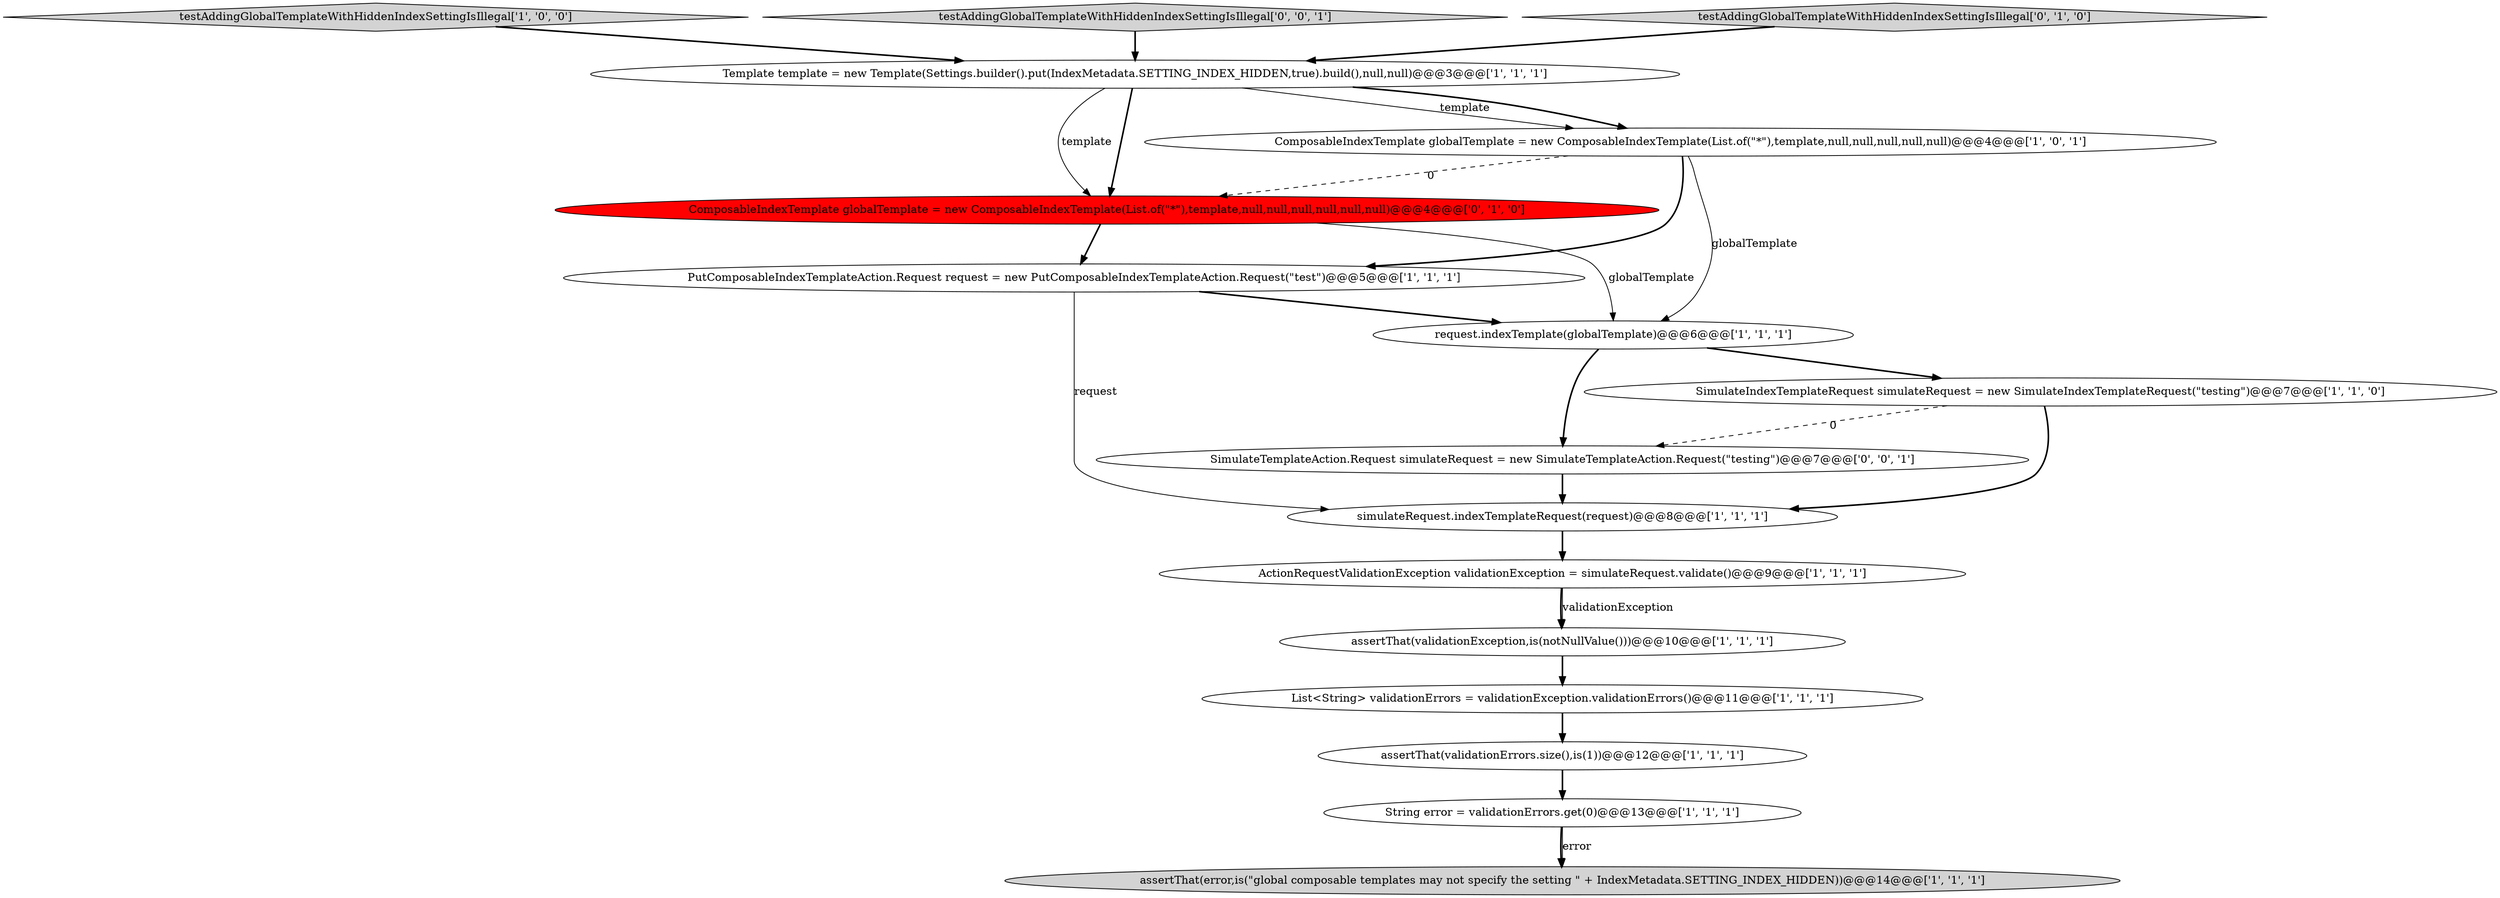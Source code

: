 digraph {
0 [style = filled, label = "SimulateIndexTemplateRequest simulateRequest = new SimulateIndexTemplateRequest(\"testing\")@@@7@@@['1', '1', '0']", fillcolor = white, shape = ellipse image = "AAA0AAABBB1BBB"];
12 [style = filled, label = "assertThat(error,is(\"global composable templates may not specify the setting \" + IndexMetadata.SETTING_INDEX_HIDDEN))@@@14@@@['1', '1', '1']", fillcolor = lightgray, shape = ellipse image = "AAA0AAABBB1BBB"];
3 [style = filled, label = "Template template = new Template(Settings.builder().put(IndexMetadata.SETTING_INDEX_HIDDEN,true).build(),null,null)@@@3@@@['1', '1', '1']", fillcolor = white, shape = ellipse image = "AAA0AAABBB1BBB"];
5 [style = filled, label = "ComposableIndexTemplate globalTemplate = new ComposableIndexTemplate(List.of(\"*\"),template,null,null,null,null,null)@@@4@@@['1', '0', '1']", fillcolor = white, shape = ellipse image = "AAA0AAABBB1BBB"];
15 [style = filled, label = "SimulateTemplateAction.Request simulateRequest = new SimulateTemplateAction.Request(\"testing\")@@@7@@@['0', '0', '1']", fillcolor = white, shape = ellipse image = "AAA0AAABBB3BBB"];
1 [style = filled, label = "testAddingGlobalTemplateWithHiddenIndexSettingIsIllegal['1', '0', '0']", fillcolor = lightgray, shape = diamond image = "AAA0AAABBB1BBB"];
11 [style = filled, label = "List<String> validationErrors = validationException.validationErrors()@@@11@@@['1', '1', '1']", fillcolor = white, shape = ellipse image = "AAA0AAABBB1BBB"];
13 [style = filled, label = "ComposableIndexTemplate globalTemplate = new ComposableIndexTemplate(List.of(\"*\"),template,null,null,null,null,null,null)@@@4@@@['0', '1', '0']", fillcolor = red, shape = ellipse image = "AAA1AAABBB2BBB"];
16 [style = filled, label = "testAddingGlobalTemplateWithHiddenIndexSettingIsIllegal['0', '0', '1']", fillcolor = lightgray, shape = diamond image = "AAA0AAABBB3BBB"];
2 [style = filled, label = "String error = validationErrors.get(0)@@@13@@@['1', '1', '1']", fillcolor = white, shape = ellipse image = "AAA0AAABBB1BBB"];
14 [style = filled, label = "testAddingGlobalTemplateWithHiddenIndexSettingIsIllegal['0', '1', '0']", fillcolor = lightgray, shape = diamond image = "AAA0AAABBB2BBB"];
10 [style = filled, label = "request.indexTemplate(globalTemplate)@@@6@@@['1', '1', '1']", fillcolor = white, shape = ellipse image = "AAA0AAABBB1BBB"];
7 [style = filled, label = "assertThat(validationException,is(notNullValue()))@@@10@@@['1', '1', '1']", fillcolor = white, shape = ellipse image = "AAA0AAABBB1BBB"];
6 [style = filled, label = "assertThat(validationErrors.size(),is(1))@@@12@@@['1', '1', '1']", fillcolor = white, shape = ellipse image = "AAA0AAABBB1BBB"];
8 [style = filled, label = "ActionRequestValidationException validationException = simulateRequest.validate()@@@9@@@['1', '1', '1']", fillcolor = white, shape = ellipse image = "AAA0AAABBB1BBB"];
9 [style = filled, label = "PutComposableIndexTemplateAction.Request request = new PutComposableIndexTemplateAction.Request(\"test\")@@@5@@@['1', '1', '1']", fillcolor = white, shape = ellipse image = "AAA0AAABBB1BBB"];
4 [style = filled, label = "simulateRequest.indexTemplateRequest(request)@@@8@@@['1', '1', '1']", fillcolor = white, shape = ellipse image = "AAA0AAABBB1BBB"];
5->13 [style = dashed, label="0"];
14->3 [style = bold, label=""];
16->3 [style = bold, label=""];
7->11 [style = bold, label=""];
10->15 [style = bold, label=""];
5->9 [style = bold, label=""];
13->10 [style = solid, label="globalTemplate"];
11->6 [style = bold, label=""];
3->13 [style = solid, label="template"];
1->3 [style = bold, label=""];
0->15 [style = dashed, label="0"];
9->10 [style = bold, label=""];
2->12 [style = bold, label=""];
8->7 [style = bold, label=""];
6->2 [style = bold, label=""];
5->10 [style = solid, label="globalTemplate"];
9->4 [style = solid, label="request"];
3->5 [style = solid, label="template"];
3->5 [style = bold, label=""];
8->7 [style = solid, label="validationException"];
0->4 [style = bold, label=""];
10->0 [style = bold, label=""];
15->4 [style = bold, label=""];
3->13 [style = bold, label=""];
4->8 [style = bold, label=""];
13->9 [style = bold, label=""];
2->12 [style = solid, label="error"];
}
